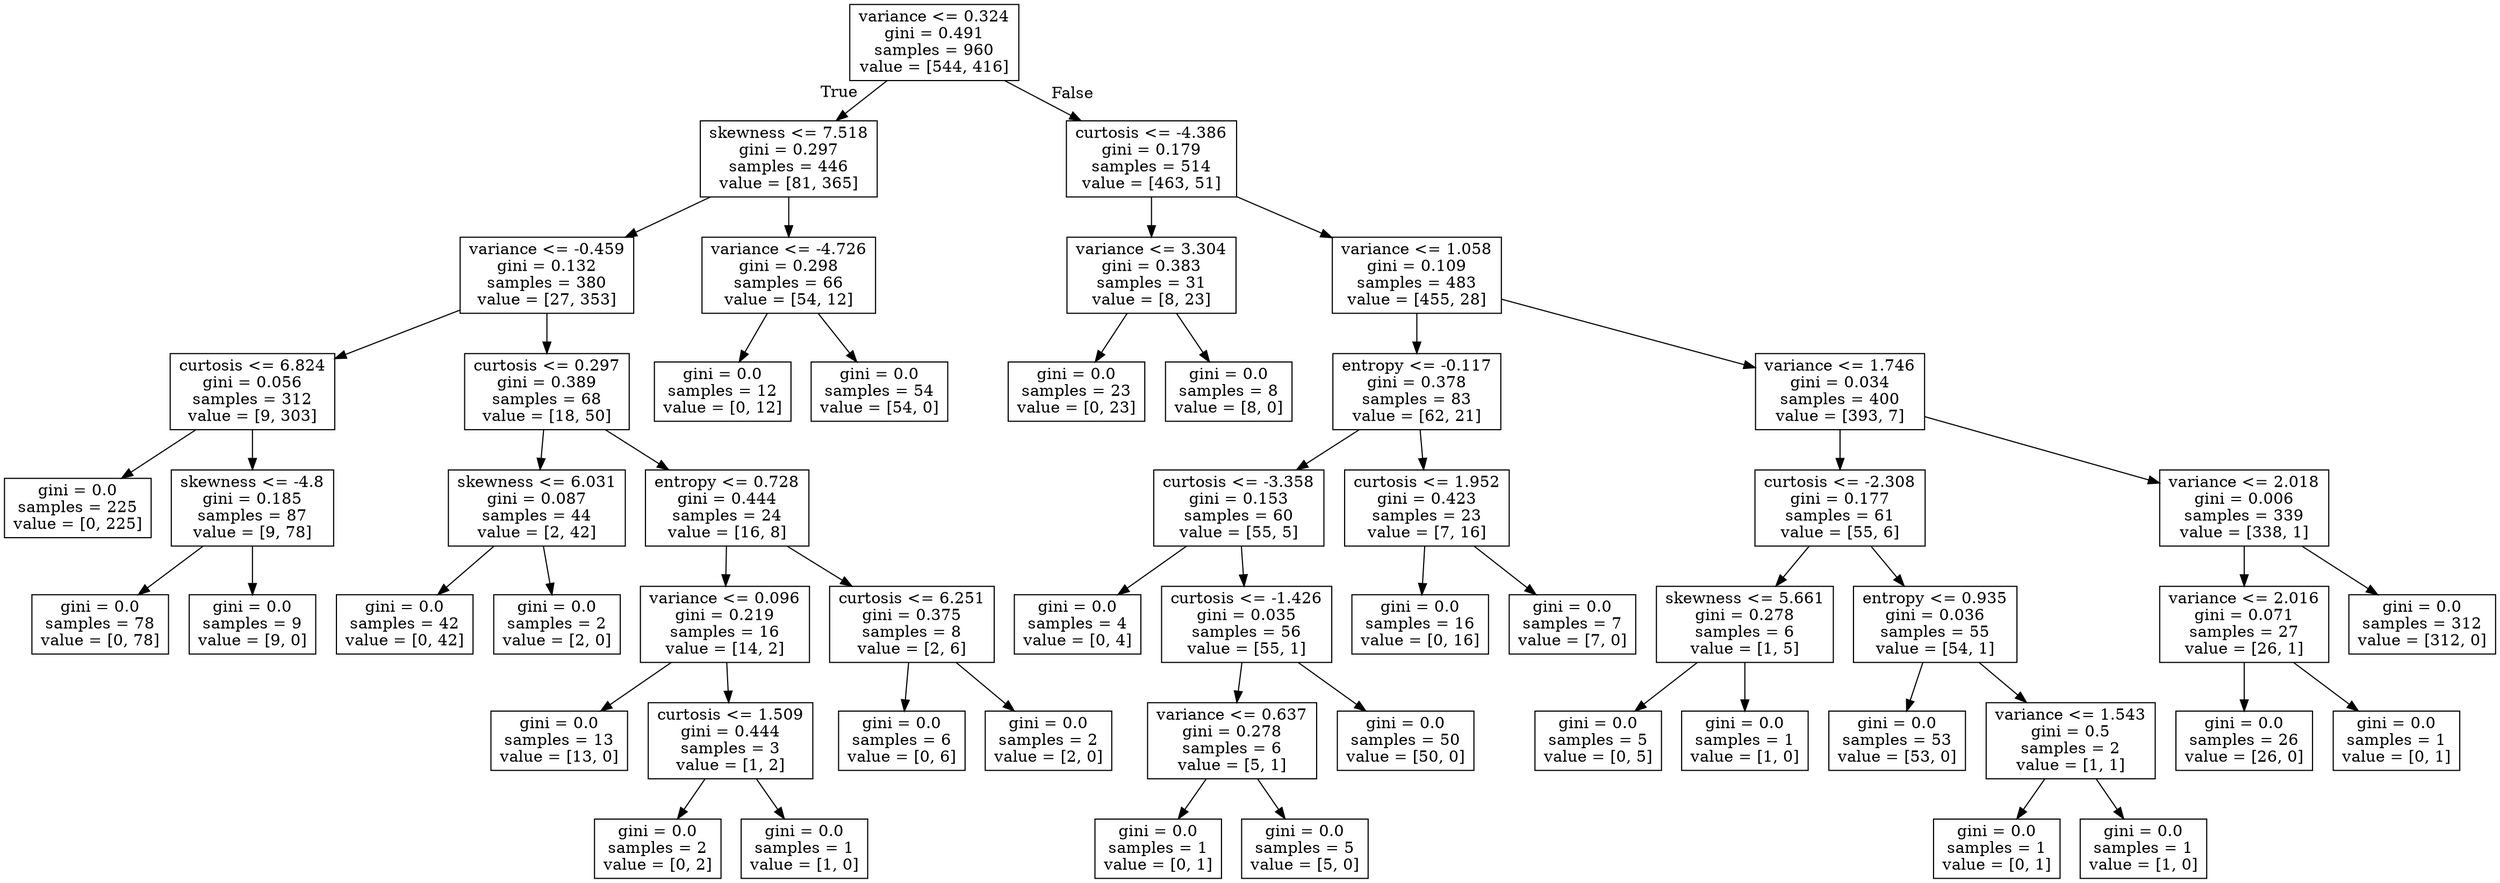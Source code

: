 digraph Tree {
node [shape=box] ;
0 [label="variance <= 0.324\ngini = 0.491\nsamples = 960\nvalue = [544, 416]"] ;
1 [label="skewness <= 7.518\ngini = 0.297\nsamples = 446\nvalue = [81, 365]"] ;
0 -> 1 [labeldistance=2.5, labelangle=45, headlabel="True"] ;
2 [label="variance <= -0.459\ngini = 0.132\nsamples = 380\nvalue = [27, 353]"] ;
1 -> 2 ;
3 [label="curtosis <= 6.824\ngini = 0.056\nsamples = 312\nvalue = [9, 303]"] ;
2 -> 3 ;
4 [label="gini = 0.0\nsamples = 225\nvalue = [0, 225]"] ;
3 -> 4 ;
5 [label="skewness <= -4.8\ngini = 0.185\nsamples = 87\nvalue = [9, 78]"] ;
3 -> 5 ;
6 [label="gini = 0.0\nsamples = 78\nvalue = [0, 78]"] ;
5 -> 6 ;
7 [label="gini = 0.0\nsamples = 9\nvalue = [9, 0]"] ;
5 -> 7 ;
8 [label="curtosis <= 0.297\ngini = 0.389\nsamples = 68\nvalue = [18, 50]"] ;
2 -> 8 ;
9 [label="skewness <= 6.031\ngini = 0.087\nsamples = 44\nvalue = [2, 42]"] ;
8 -> 9 ;
10 [label="gini = 0.0\nsamples = 42\nvalue = [0, 42]"] ;
9 -> 10 ;
11 [label="gini = 0.0\nsamples = 2\nvalue = [2, 0]"] ;
9 -> 11 ;
12 [label="entropy <= 0.728\ngini = 0.444\nsamples = 24\nvalue = [16, 8]"] ;
8 -> 12 ;
13 [label="variance <= 0.096\ngini = 0.219\nsamples = 16\nvalue = [14, 2]"] ;
12 -> 13 ;
14 [label="gini = 0.0\nsamples = 13\nvalue = [13, 0]"] ;
13 -> 14 ;
15 [label="curtosis <= 1.509\ngini = 0.444\nsamples = 3\nvalue = [1, 2]"] ;
13 -> 15 ;
16 [label="gini = 0.0\nsamples = 2\nvalue = [0, 2]"] ;
15 -> 16 ;
17 [label="gini = 0.0\nsamples = 1\nvalue = [1, 0]"] ;
15 -> 17 ;
18 [label="curtosis <= 6.251\ngini = 0.375\nsamples = 8\nvalue = [2, 6]"] ;
12 -> 18 ;
19 [label="gini = 0.0\nsamples = 6\nvalue = [0, 6]"] ;
18 -> 19 ;
20 [label="gini = 0.0\nsamples = 2\nvalue = [2, 0]"] ;
18 -> 20 ;
21 [label="variance <= -4.726\ngini = 0.298\nsamples = 66\nvalue = [54, 12]"] ;
1 -> 21 ;
22 [label="gini = 0.0\nsamples = 12\nvalue = [0, 12]"] ;
21 -> 22 ;
23 [label="gini = 0.0\nsamples = 54\nvalue = [54, 0]"] ;
21 -> 23 ;
24 [label="curtosis <= -4.386\ngini = 0.179\nsamples = 514\nvalue = [463, 51]"] ;
0 -> 24 [labeldistance=2.5, labelangle=-45, headlabel="False"] ;
25 [label="variance <= 3.304\ngini = 0.383\nsamples = 31\nvalue = [8, 23]"] ;
24 -> 25 ;
26 [label="gini = 0.0\nsamples = 23\nvalue = [0, 23]"] ;
25 -> 26 ;
27 [label="gini = 0.0\nsamples = 8\nvalue = [8, 0]"] ;
25 -> 27 ;
28 [label="variance <= 1.058\ngini = 0.109\nsamples = 483\nvalue = [455, 28]"] ;
24 -> 28 ;
29 [label="entropy <= -0.117\ngini = 0.378\nsamples = 83\nvalue = [62, 21]"] ;
28 -> 29 ;
30 [label="curtosis <= -3.358\ngini = 0.153\nsamples = 60\nvalue = [55, 5]"] ;
29 -> 30 ;
31 [label="gini = 0.0\nsamples = 4\nvalue = [0, 4]"] ;
30 -> 31 ;
32 [label="curtosis <= -1.426\ngini = 0.035\nsamples = 56\nvalue = [55, 1]"] ;
30 -> 32 ;
33 [label="variance <= 0.637\ngini = 0.278\nsamples = 6\nvalue = [5, 1]"] ;
32 -> 33 ;
34 [label="gini = 0.0\nsamples = 1\nvalue = [0, 1]"] ;
33 -> 34 ;
35 [label="gini = 0.0\nsamples = 5\nvalue = [5, 0]"] ;
33 -> 35 ;
36 [label="gini = 0.0\nsamples = 50\nvalue = [50, 0]"] ;
32 -> 36 ;
37 [label="curtosis <= 1.952\ngini = 0.423\nsamples = 23\nvalue = [7, 16]"] ;
29 -> 37 ;
38 [label="gini = 0.0\nsamples = 16\nvalue = [0, 16]"] ;
37 -> 38 ;
39 [label="gini = 0.0\nsamples = 7\nvalue = [7, 0]"] ;
37 -> 39 ;
40 [label="variance <= 1.746\ngini = 0.034\nsamples = 400\nvalue = [393, 7]"] ;
28 -> 40 ;
41 [label="curtosis <= -2.308\ngini = 0.177\nsamples = 61\nvalue = [55, 6]"] ;
40 -> 41 ;
42 [label="skewness <= 5.661\ngini = 0.278\nsamples = 6\nvalue = [1, 5]"] ;
41 -> 42 ;
43 [label="gini = 0.0\nsamples = 5\nvalue = [0, 5]"] ;
42 -> 43 ;
44 [label="gini = 0.0\nsamples = 1\nvalue = [1, 0]"] ;
42 -> 44 ;
45 [label="entropy <= 0.935\ngini = 0.036\nsamples = 55\nvalue = [54, 1]"] ;
41 -> 45 ;
46 [label="gini = 0.0\nsamples = 53\nvalue = [53, 0]"] ;
45 -> 46 ;
47 [label="variance <= 1.543\ngini = 0.5\nsamples = 2\nvalue = [1, 1]"] ;
45 -> 47 ;
48 [label="gini = 0.0\nsamples = 1\nvalue = [0, 1]"] ;
47 -> 48 ;
49 [label="gini = 0.0\nsamples = 1\nvalue = [1, 0]"] ;
47 -> 49 ;
50 [label="variance <= 2.018\ngini = 0.006\nsamples = 339\nvalue = [338, 1]"] ;
40 -> 50 ;
51 [label="variance <= 2.016\ngini = 0.071\nsamples = 27\nvalue = [26, 1]"] ;
50 -> 51 ;
52 [label="gini = 0.0\nsamples = 26\nvalue = [26, 0]"] ;
51 -> 52 ;
53 [label="gini = 0.0\nsamples = 1\nvalue = [0, 1]"] ;
51 -> 53 ;
54 [label="gini = 0.0\nsamples = 312\nvalue = [312, 0]"] ;
50 -> 54 ;
}